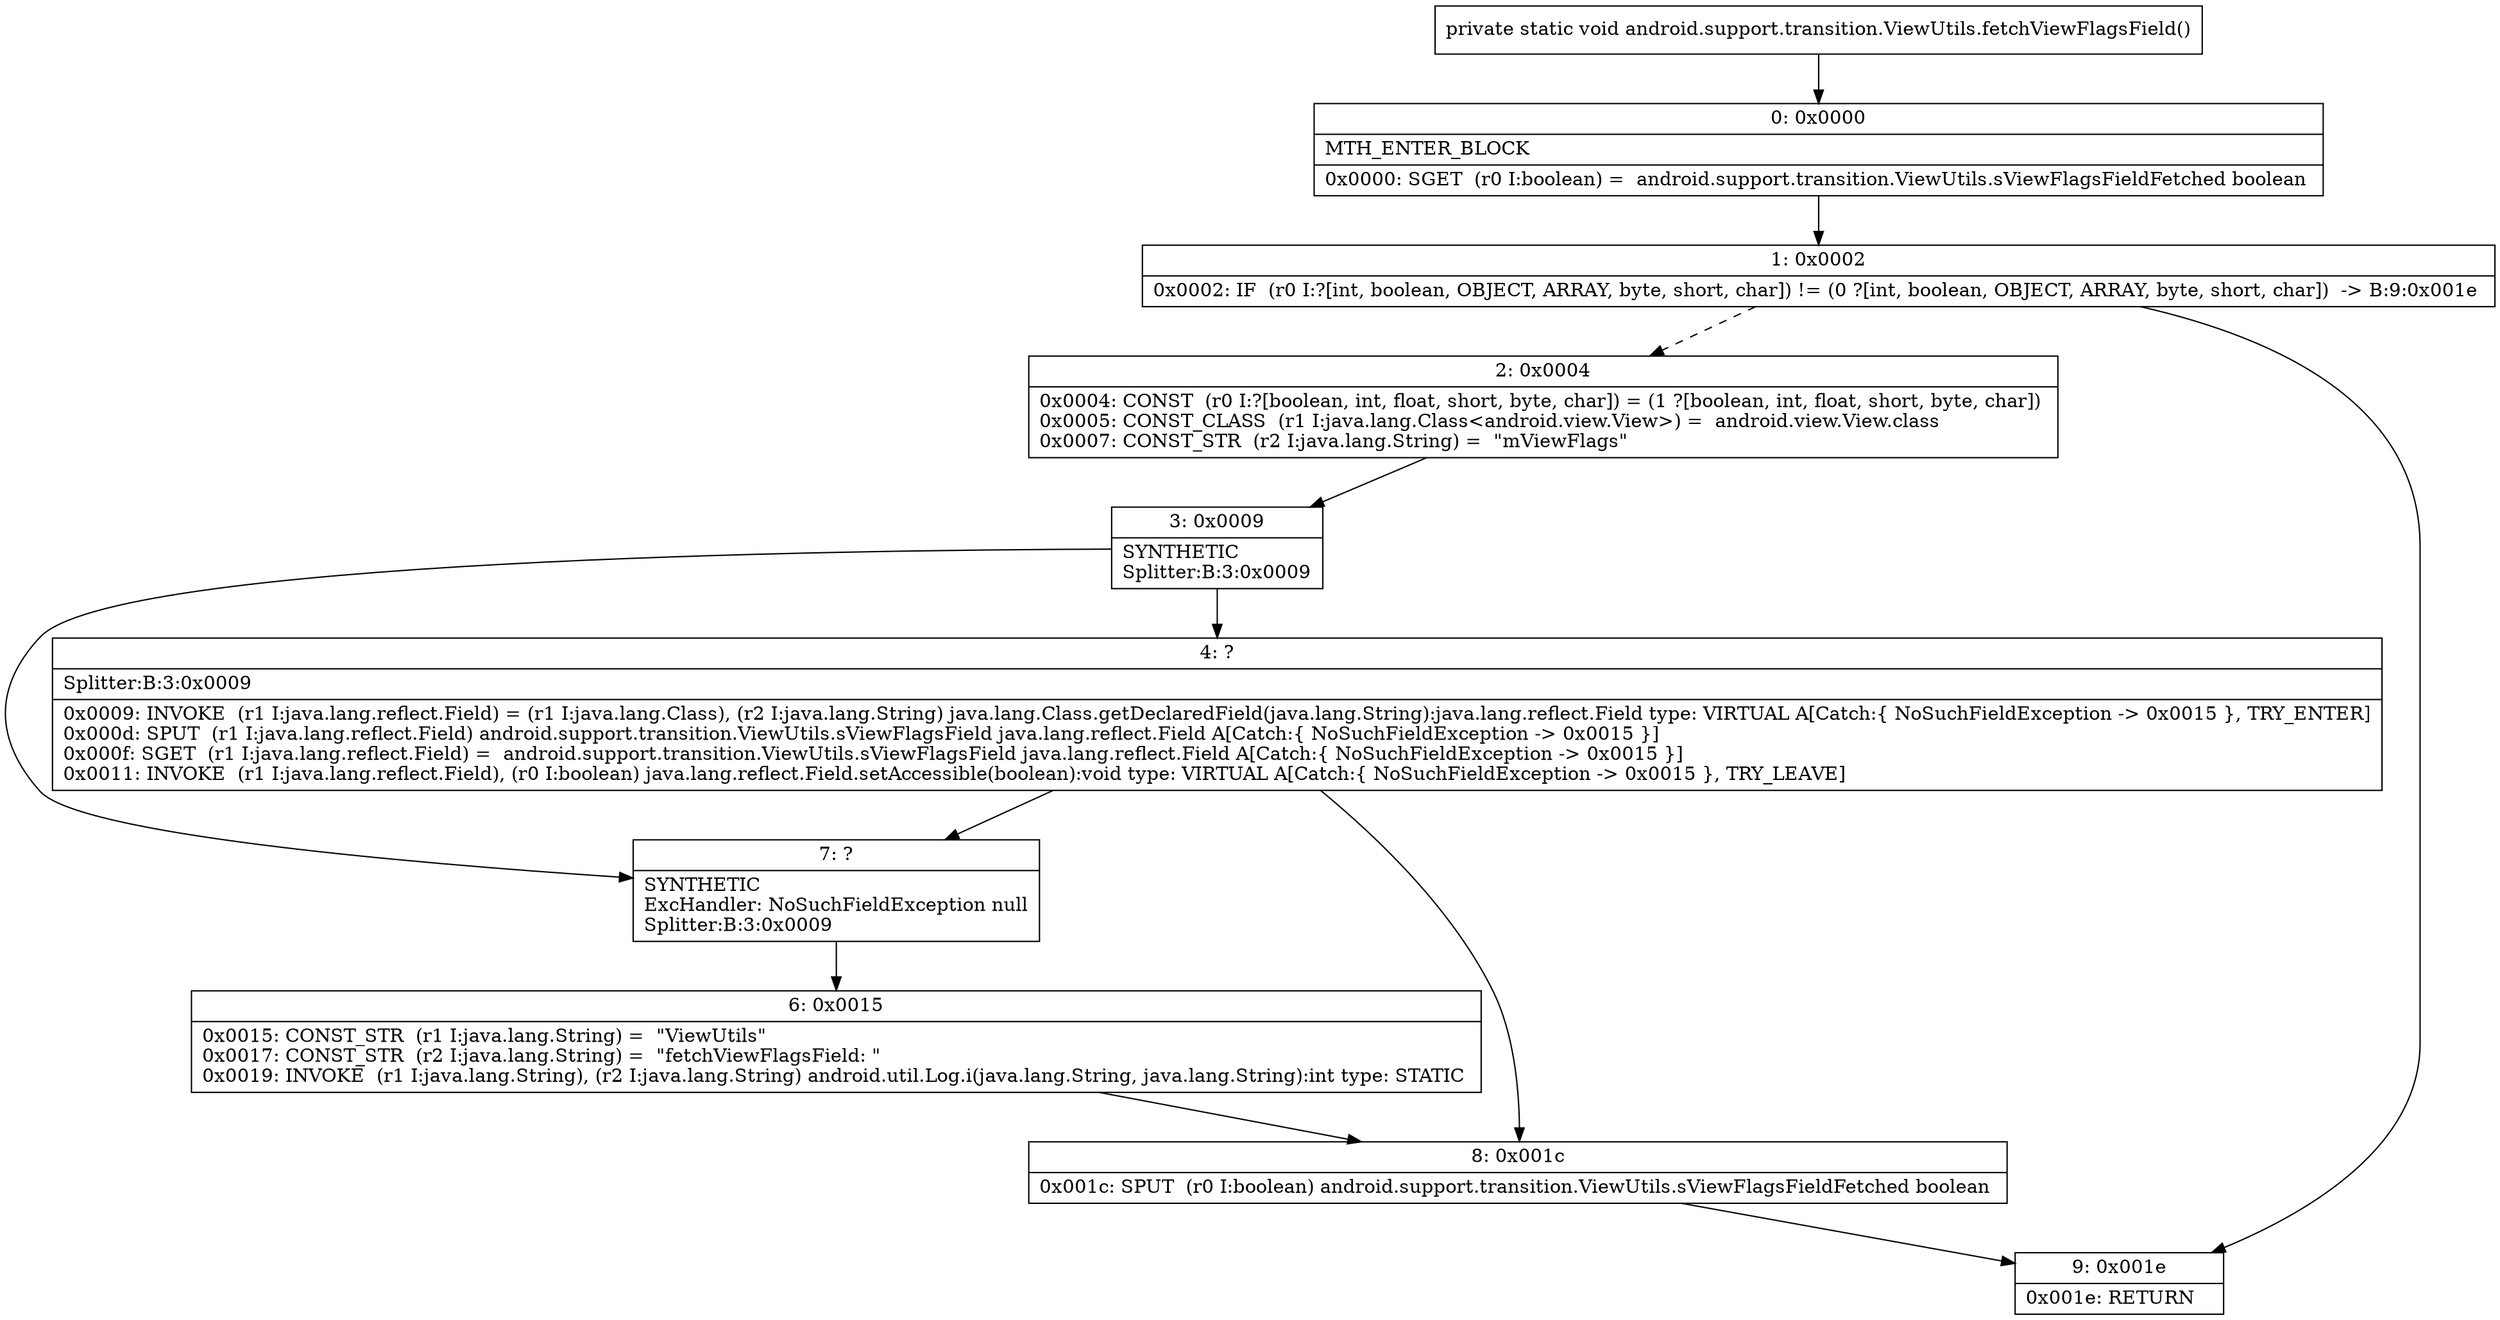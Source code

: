 digraph "CFG forandroid.support.transition.ViewUtils.fetchViewFlagsField()V" {
Node_0 [shape=record,label="{0\:\ 0x0000|MTH_ENTER_BLOCK\l|0x0000: SGET  (r0 I:boolean) =  android.support.transition.ViewUtils.sViewFlagsFieldFetched boolean \l}"];
Node_1 [shape=record,label="{1\:\ 0x0002|0x0002: IF  (r0 I:?[int, boolean, OBJECT, ARRAY, byte, short, char]) != (0 ?[int, boolean, OBJECT, ARRAY, byte, short, char])  \-\> B:9:0x001e \l}"];
Node_2 [shape=record,label="{2\:\ 0x0004|0x0004: CONST  (r0 I:?[boolean, int, float, short, byte, char]) = (1 ?[boolean, int, float, short, byte, char]) \l0x0005: CONST_CLASS  (r1 I:java.lang.Class\<android.view.View\>) =  android.view.View.class \l0x0007: CONST_STR  (r2 I:java.lang.String) =  \"mViewFlags\" \l}"];
Node_3 [shape=record,label="{3\:\ 0x0009|SYNTHETIC\lSplitter:B:3:0x0009\l}"];
Node_4 [shape=record,label="{4\:\ ?|Splitter:B:3:0x0009\l|0x0009: INVOKE  (r1 I:java.lang.reflect.Field) = (r1 I:java.lang.Class), (r2 I:java.lang.String) java.lang.Class.getDeclaredField(java.lang.String):java.lang.reflect.Field type: VIRTUAL A[Catch:\{ NoSuchFieldException \-\> 0x0015 \}, TRY_ENTER]\l0x000d: SPUT  (r1 I:java.lang.reflect.Field) android.support.transition.ViewUtils.sViewFlagsField java.lang.reflect.Field A[Catch:\{ NoSuchFieldException \-\> 0x0015 \}]\l0x000f: SGET  (r1 I:java.lang.reflect.Field) =  android.support.transition.ViewUtils.sViewFlagsField java.lang.reflect.Field A[Catch:\{ NoSuchFieldException \-\> 0x0015 \}]\l0x0011: INVOKE  (r1 I:java.lang.reflect.Field), (r0 I:boolean) java.lang.reflect.Field.setAccessible(boolean):void type: VIRTUAL A[Catch:\{ NoSuchFieldException \-\> 0x0015 \}, TRY_LEAVE]\l}"];
Node_6 [shape=record,label="{6\:\ 0x0015|0x0015: CONST_STR  (r1 I:java.lang.String) =  \"ViewUtils\" \l0x0017: CONST_STR  (r2 I:java.lang.String) =  \"fetchViewFlagsField: \" \l0x0019: INVOKE  (r1 I:java.lang.String), (r2 I:java.lang.String) android.util.Log.i(java.lang.String, java.lang.String):int type: STATIC \l}"];
Node_7 [shape=record,label="{7\:\ ?|SYNTHETIC\lExcHandler: NoSuchFieldException null\lSplitter:B:3:0x0009\l}"];
Node_8 [shape=record,label="{8\:\ 0x001c|0x001c: SPUT  (r0 I:boolean) android.support.transition.ViewUtils.sViewFlagsFieldFetched boolean \l}"];
Node_9 [shape=record,label="{9\:\ 0x001e|0x001e: RETURN   \l}"];
MethodNode[shape=record,label="{private static void android.support.transition.ViewUtils.fetchViewFlagsField() }"];
MethodNode -> Node_0;
Node_0 -> Node_1;
Node_1 -> Node_2[style=dashed];
Node_1 -> Node_9;
Node_2 -> Node_3;
Node_3 -> Node_4;
Node_3 -> Node_7;
Node_4 -> Node_7;
Node_4 -> Node_8;
Node_6 -> Node_8;
Node_7 -> Node_6;
Node_8 -> Node_9;
}

